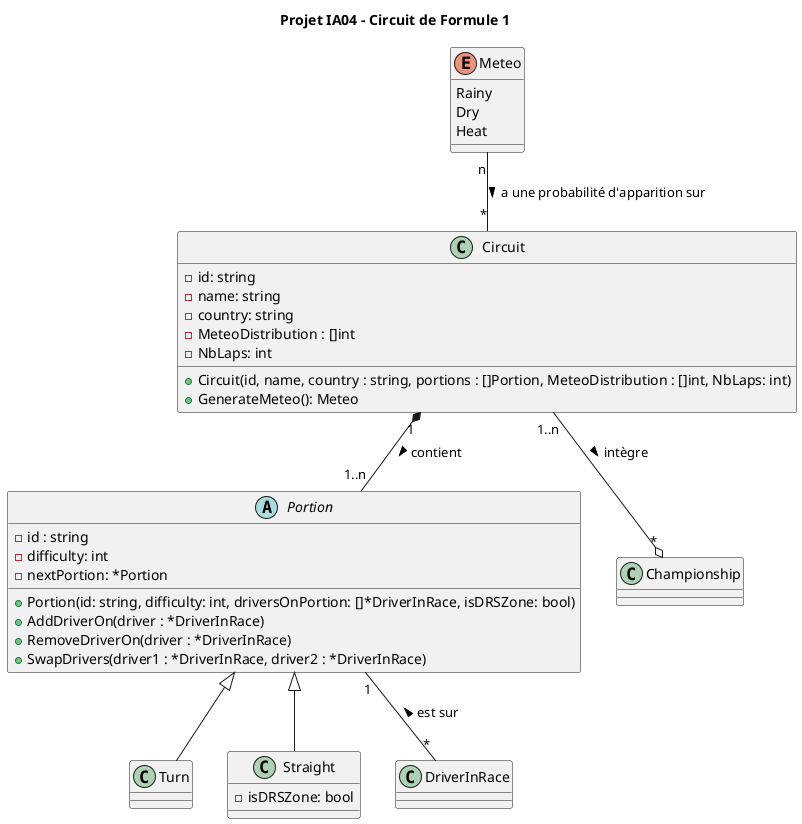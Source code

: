 @startuml IA04 - Modélisation Championnat de Formule 1


title Projet IA04 - Circuit de Formule 1

class Circuit {
  - id: string
  - name: string
  - country: string
  - MeteoDistribution : []int
  - NbLaps: int

  + Circuit(id, name, country : string, portions : []Portion, MeteoDistribution : []int, NbLaps: int)
  + GenerateMeteo(): Meteo
}

enum Meteo{
  Rainy
  Dry
  Heat
}

abstract class Portion{
  - id : string
  - difficulty: int
  - nextPortion: *Portion

  + Portion(id: string, difficulty: int, driversOnPortion: []*DriverInRace, isDRSZone: bool)
  + AddDriverOn(driver : *DriverInRace)
  + RemoveDriverOn(driver : *DriverInRace)
  + SwapDrivers(driver1 : *DriverInRace, driver2 : *DriverInRace)
}


class Turn{
}

class Straight{
  - isDRSZone: bool
}

Circuit "1..n" --o "*" Championship : intègre >
Circuit "1" *-- "1..n" Portion : contient >
Portion  <|--  Turn
Portion  <|--  Straight
Portion "1" -- "*" DriverInRace : est sur <
Meteo "n" -- "*" Circuit : a une probabilité d'apparition sur >

@enduml
